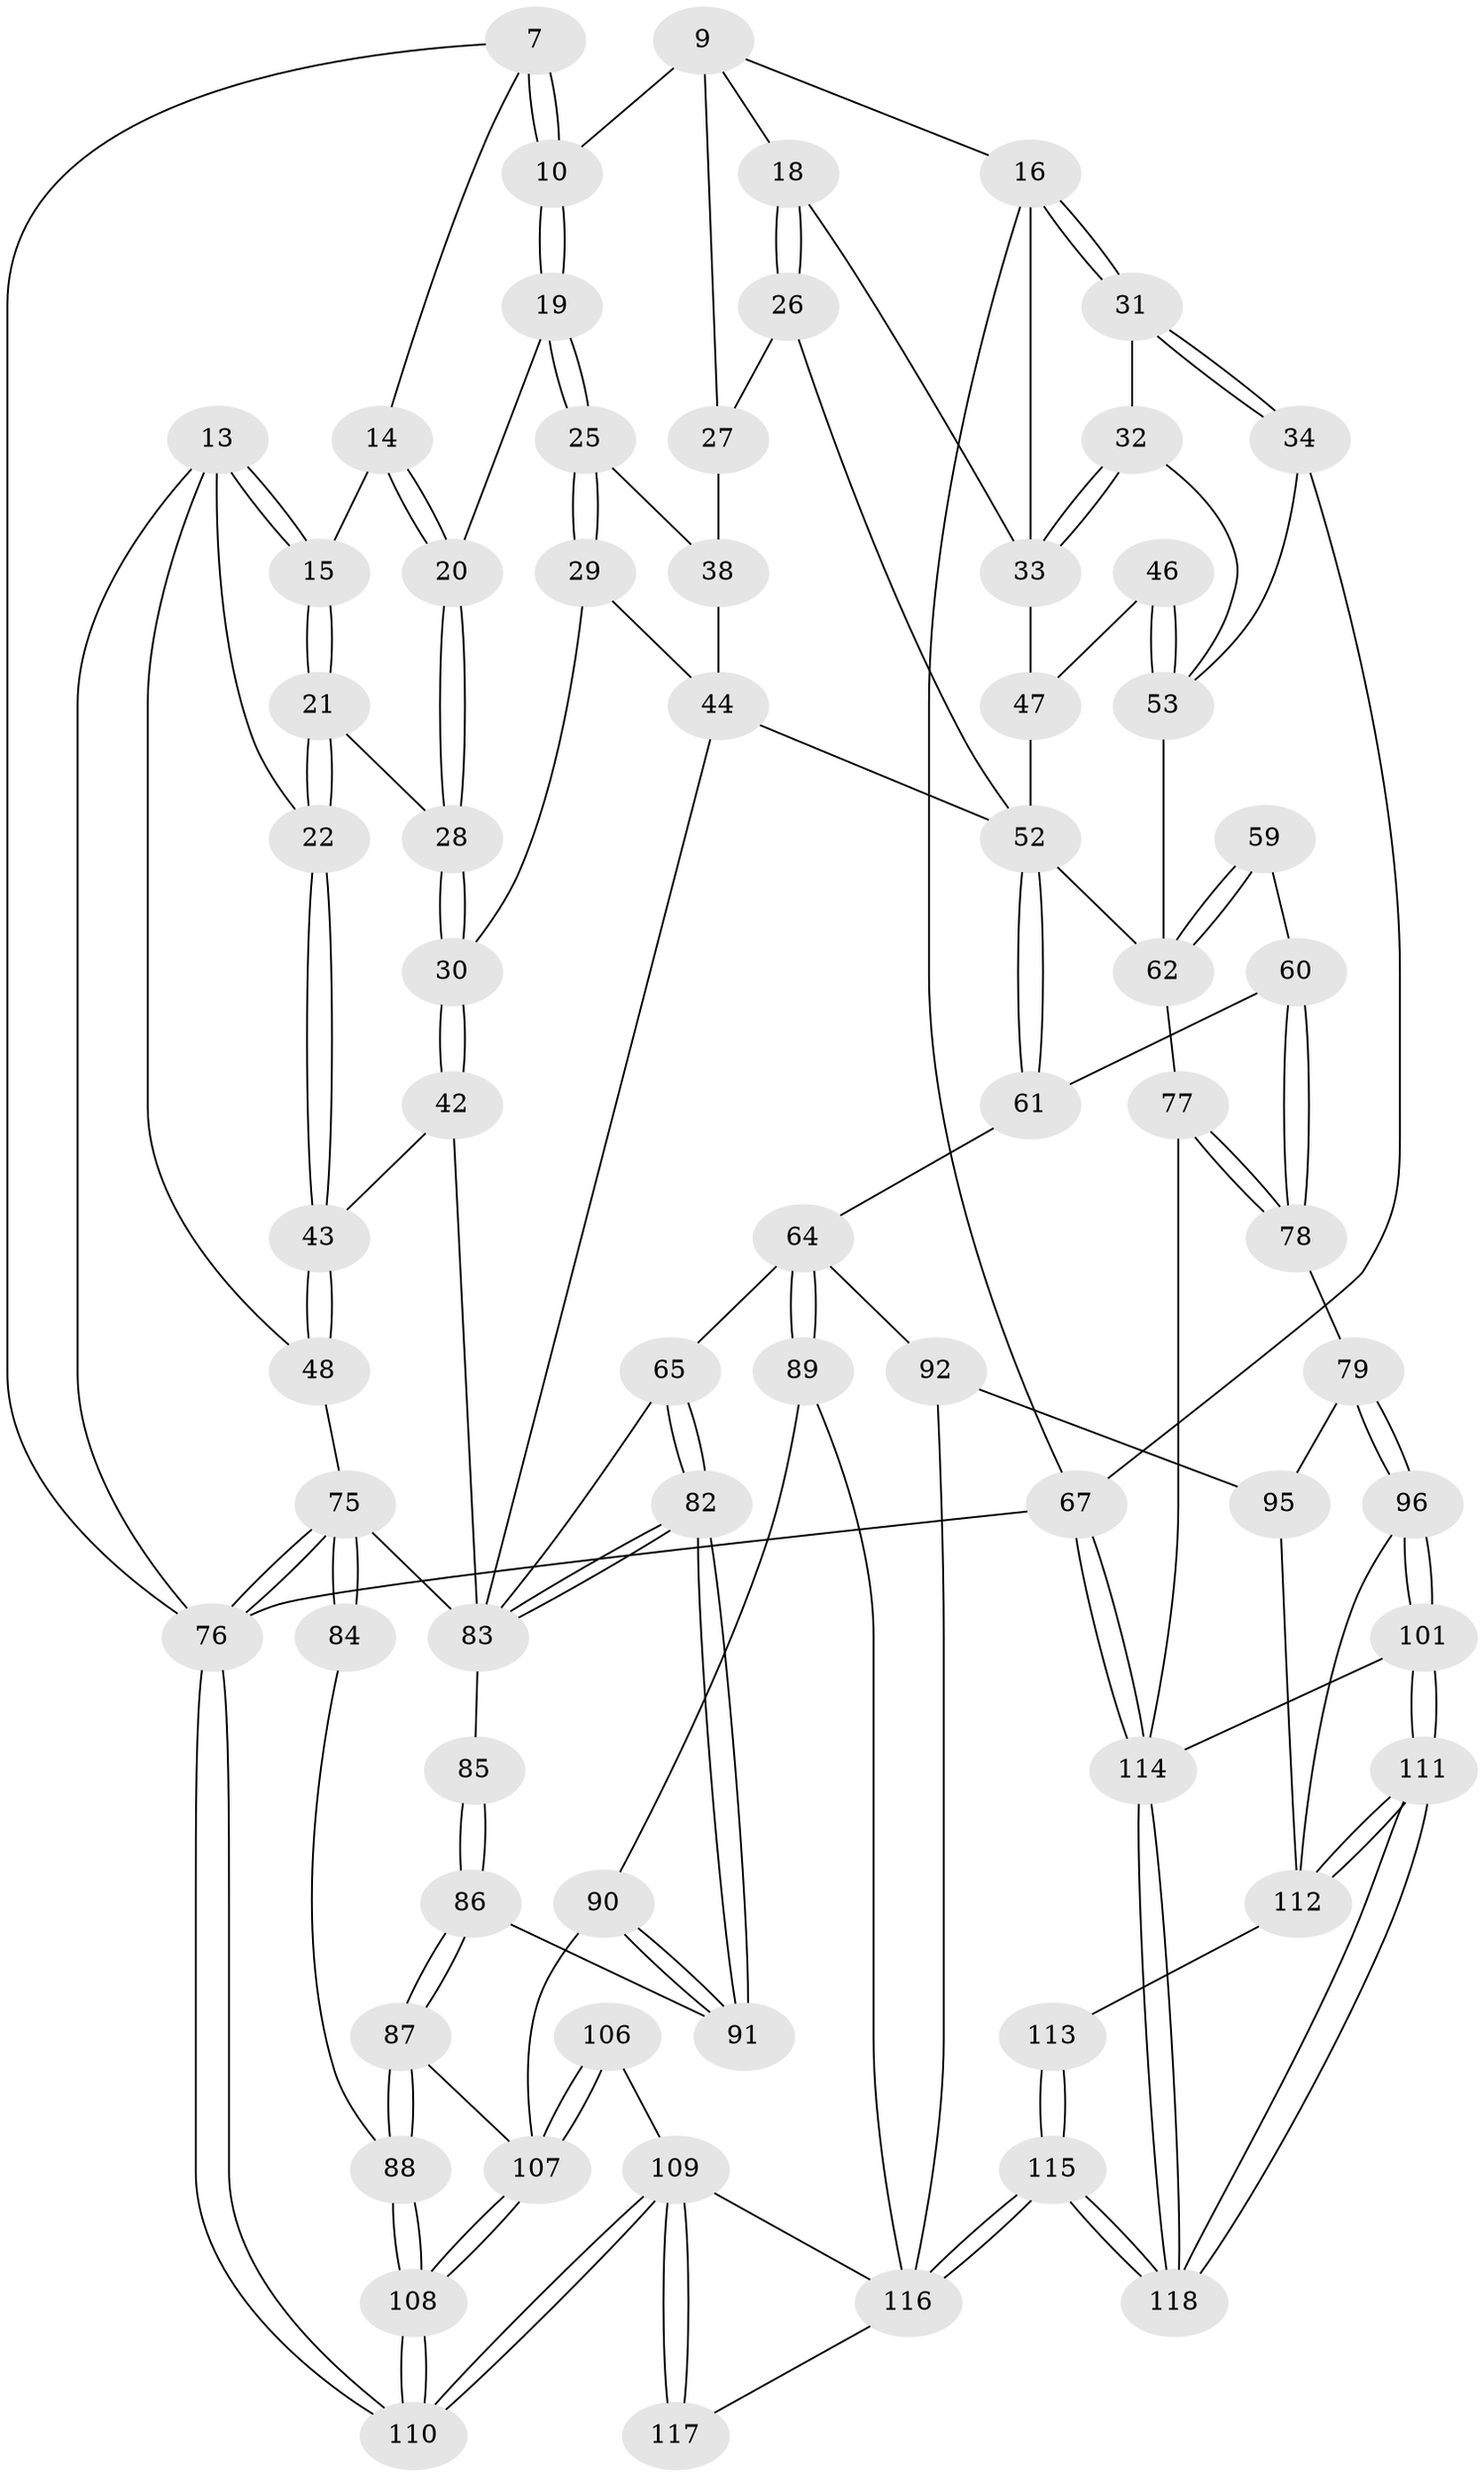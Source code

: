 // original degree distribution, {3: 0.025423728813559324, 4: 0.19491525423728814, 5: 0.5847457627118644, 6: 0.19491525423728814}
// Generated by graph-tools (version 1.1) at 2025/06/03/04/25 22:06:33]
// undirected, 70 vertices, 162 edges
graph export_dot {
graph [start="1"]
  node [color=gray90,style=filled];
  7 [pos="+0.5056468578184542+0",super="+6"];
  9 [pos="+0.50646170901724+0.08791286011327999",super="+8"];
  10 [pos="+0.433739855987228+0.07946657593663912"];
  13 [pos="+0.0725476697057288+0.02905076387491434",super="+12+11"];
  14 [pos="+0.27397706701566205+0"];
  15 [pos="+0.11918484179760744+0.09467497723566869"];
  16 [pos="+0.696016799639463+0.10913223127680592",super="+2"];
  18 [pos="+0.5923572629270111+0.10743096135951462"];
  19 [pos="+0.39605000460335177+0.10377747891298116"];
  20 [pos="+0.2932465617397623+0.047495299906898575"];
  21 [pos="+0.12352486525141675+0.14831748283236706"];
  22 [pos="+0.09388659576540132+0.17101715274836646"];
  25 [pos="+0.4182579495610514+0.1537203916962518"];
  26 [pos="+0.5717486608117921+0.17400887998160433"];
  27 [pos="+0.5330715904957353+0.18146733706407653",super="+23"];
  28 [pos="+0.24907340595561855+0.13983819017547972"];
  29 [pos="+0.3643589151293349+0.24163125337632754"];
  30 [pos="+0.28508347051460176+0.22871359019603368"];
  31 [pos="+0.732749005094742+0.14896968982605052"];
  32 [pos="+0.7278867323464625+0.20516713395399783"];
  33 [pos="+0.6506487623486003+0.2031802626214304",super="+17"];
  34 [pos="+1+0"];
  38 [pos="+0.4687593634656022+0.21072758452978982",super="+24+37"];
  42 [pos="+0.18044530110430404+0.3890751399259856"];
  43 [pos="+0.03239137353627657+0.2758061572415317"];
  44 [pos="+0.4451747039547404+0.3504282777946938",super="+39+41"];
  46 [pos="+0.7298434149563781+0.26070201583731556"];
  47 [pos="+0.7132136899479643+0.27348134997245993",super="+35"];
  48 [pos="+0+0.2934583733069834"];
  52 [pos="+0.5627240126683182+0.3820049463690728",super="+40+51+36"];
  53 [pos="+0.8093559354915184+0.3675068096073454",super="+50+45"];
  59 [pos="+0.7808238809401749+0.4656897051933625"];
  60 [pos="+0.7654337230393092+0.4928120355263984"];
  61 [pos="+0.5894300243038836+0.4662682740225687"];
  62 [pos="+1+0.3910074214739149",super="+58+57"];
  64 [pos="+0.4641890826929774+0.5887190568793802",super="+63"];
  65 [pos="+0.31374837666375066+0.5119146599919864"];
  67 [pos="+1+1",super="+3"];
  75 [pos="+0+0.7252400842145188",super="+74"];
  76 [pos="+0+1",super="+5"];
  77 [pos="+0.9103373713293444+0.6610835521938913",super="+69"];
  78 [pos="+0.8490094539854078+0.6511103928239774"];
  79 [pos="+0.8129759561515878+0.6729231911998026"];
  82 [pos="+0.3013626924262016+0.7013271394172261"];
  83 [pos="+0.22464731883113068+0.6441742436236658",super="+72+73+66"];
  84 [pos="+0+0.7368301799903778"];
  85 [pos="+0.1749525447432875+0.6638225932677816"];
  86 [pos="+0.15313726622616364+0.7432242320964668"];
  87 [pos="+0.1209557242560656+0.7798728040713597"];
  88 [pos="+0+0.7806753150463446"];
  89 [pos="+0.39544067858174264+0.7514825663292322"];
  90 [pos="+0.36230151812292644+0.7550873542917547"];
  91 [pos="+0.3017337818210414+0.7023845152317403"];
  92 [pos="+0.5707792965094615+0.8281119163911449",super="+81"];
  95 [pos="+0.5806687499249539+0.829559823480918",super="+80"];
  96 [pos="+0.759486047999655+0.8514835555231893"];
  101 [pos="+0.828848801924569+0.9036240009294277"];
  106 [pos="+0.30634558187586036+0.8247989792274665"];
  107 [pos="+0.2238140342390376+0.9829696983905949",super="+103+102"];
  108 [pos="+0.2203835638344132+1"];
  109 [pos="+0.27741459912683364+1",super="+105+104"];
  110 [pos="+0.22772709399379953+1"];
  111 [pos="+0.7911605122218504+1"];
  112 [pos="+0.7154994395519466+0.9125673483484761",super="+98"];
  113 [pos="+0.6435132308683876+0.9956005705366274"];
  114 [pos="+1+1",super="+100+99+68"];
  115 [pos="+0.6685277122239556+1"];
  116 [pos="+0.5421963273895203+1",super="+93+94"];
  117 [pos="+0.39684233710611266+1"];
  118 [pos="+0.78771965659113+1"];
  7 -- 10;
  7 -- 10;
  7 -- 76;
  7 -- 14;
  9 -- 10;
  9 -- 27;
  9 -- 16;
  9 -- 18;
  10 -- 19;
  10 -- 19;
  13 -- 15;
  13 -- 15;
  13 -- 22;
  13 -- 48;
  13 -- 76;
  14 -- 15;
  14 -- 20;
  14 -- 20;
  15 -- 21;
  15 -- 21;
  16 -- 31;
  16 -- 31;
  16 -- 33;
  16 -- 67;
  18 -- 26;
  18 -- 26;
  18 -- 33;
  19 -- 20;
  19 -- 25;
  19 -- 25;
  20 -- 28;
  20 -- 28;
  21 -- 22;
  21 -- 22;
  21 -- 28;
  22 -- 43;
  22 -- 43;
  25 -- 29;
  25 -- 29;
  25 -- 38;
  26 -- 27;
  26 -- 52;
  27 -- 38 [weight=2];
  28 -- 30;
  28 -- 30;
  29 -- 30;
  29 -- 44;
  30 -- 42;
  30 -- 42;
  31 -- 32;
  31 -- 34;
  31 -- 34;
  32 -- 33;
  32 -- 33;
  32 -- 53;
  33 -- 47;
  34 -- 67;
  34 -- 53;
  38 -- 44 [weight=2];
  42 -- 43;
  42 -- 83;
  43 -- 48;
  43 -- 48;
  44 -- 52;
  44 -- 83;
  46 -- 47;
  46 -- 53 [weight=2];
  46 -- 53;
  47 -- 52 [weight=2];
  48 -- 75;
  52 -- 61;
  52 -- 61;
  52 -- 62;
  53 -- 62 [weight=2];
  59 -- 60;
  59 -- 62 [weight=2];
  59 -- 62;
  60 -- 61;
  60 -- 78;
  60 -- 78;
  61 -- 64;
  62 -- 77;
  64 -- 65;
  64 -- 89;
  64 -- 89;
  64 -- 92;
  65 -- 82;
  65 -- 82;
  65 -- 83;
  67 -- 114 [weight=2];
  67 -- 114;
  67 -- 76 [weight=2];
  75 -- 76;
  75 -- 76;
  75 -- 84 [weight=2];
  75 -- 84;
  75 -- 83 [weight=2];
  76 -- 110;
  76 -- 110;
  77 -- 78;
  77 -- 78;
  77 -- 114 [weight=2];
  78 -- 79;
  79 -- 96;
  79 -- 96;
  79 -- 95;
  82 -- 83;
  82 -- 83;
  82 -- 91;
  82 -- 91;
  83 -- 85 [weight=2];
  84 -- 88;
  85 -- 86;
  85 -- 86;
  86 -- 87;
  86 -- 87;
  86 -- 91;
  87 -- 88;
  87 -- 88;
  87 -- 107;
  88 -- 108;
  88 -- 108;
  89 -- 90;
  89 -- 116;
  90 -- 91;
  90 -- 91;
  90 -- 107;
  92 -- 95 [weight=2];
  92 -- 116;
  95 -- 112;
  96 -- 101;
  96 -- 101;
  96 -- 112;
  101 -- 111;
  101 -- 111;
  101 -- 114;
  106 -- 107 [weight=2];
  106 -- 107;
  106 -- 109;
  107 -- 108;
  107 -- 108;
  108 -- 110;
  108 -- 110;
  109 -- 110;
  109 -- 110;
  109 -- 117 [weight=2];
  109 -- 117;
  109 -- 116;
  111 -- 112;
  111 -- 112;
  111 -- 118;
  111 -- 118;
  112 -- 113 [weight=2];
  113 -- 115;
  113 -- 115;
  114 -- 118;
  114 -- 118;
  115 -- 116;
  115 -- 116;
  115 -- 118;
  115 -- 118;
  116 -- 117;
}

